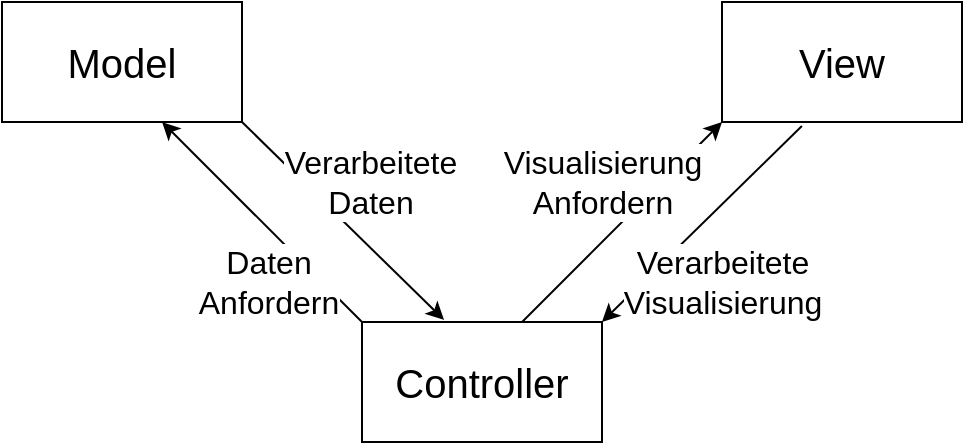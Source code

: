 <mxfile version="21.6.5" type="github">
  <diagram name="Page-1" id="6Fb1UpeegRMnGslX5uGk">
    <mxGraphModel dx="1215" dy="650" grid="1" gridSize="10" guides="1" tooltips="1" connect="1" arrows="1" fold="1" page="1" pageScale="1" pageWidth="850" pageHeight="1100" math="0" shadow="0">
      <root>
        <mxCell id="0" />
        <mxCell id="1" parent="0" />
        <mxCell id="Snfnm1RZUHgXp-elTZEX-1" value="&lt;font style=&quot;font-size: 20px;&quot;&gt;Model&lt;/font&gt;" style="rounded=0;whiteSpace=wrap;html=1;" parent="1" vertex="1">
          <mxGeometry x="120" y="120" width="120" height="60" as="geometry" />
        </mxCell>
        <mxCell id="Snfnm1RZUHgXp-elTZEX-2" value="&lt;font style=&quot;font-size: 20px;&quot;&gt;Controller&lt;/font&gt;" style="rounded=0;whiteSpace=wrap;html=1;" parent="1" vertex="1">
          <mxGeometry x="300" y="280" width="120" height="60" as="geometry" />
        </mxCell>
        <mxCell id="Snfnm1RZUHgXp-elTZEX-3" value="&lt;font style=&quot;font-size: 20px;&quot;&gt;View&lt;/font&gt;" style="rounded=0;whiteSpace=wrap;html=1;" parent="1" vertex="1">
          <mxGeometry x="480" y="120" width="120" height="60" as="geometry" />
        </mxCell>
        <mxCell id="Snfnm1RZUHgXp-elTZEX-6" value="" style="endArrow=classic;html=1;rounded=0;exitX=0;exitY=0;exitDx=0;exitDy=0;entryX=0.667;entryY=1;entryDx=0;entryDy=0;entryPerimeter=0;" parent="1" source="Snfnm1RZUHgXp-elTZEX-2" target="Snfnm1RZUHgXp-elTZEX-1" edge="1">
          <mxGeometry width="50" height="50" relative="1" as="geometry">
            <mxPoint x="155" y="280" as="sourcePoint" />
            <mxPoint x="205" y="230" as="targetPoint" />
            <Array as="points" />
          </mxGeometry>
        </mxCell>
        <mxCell id="Snfnm1RZUHgXp-elTZEX-10" value="&lt;div style=&quot;font-size: 16px;&quot;&gt;&lt;font style=&quot;font-size: 16px;&quot;&gt;Daten&lt;/font&gt;&lt;/div&gt;&lt;div style=&quot;font-size: 16px;&quot;&gt;&lt;font style=&quot;font-size: 16px;&quot;&gt;Anfordern&lt;/font&gt;&lt;/div&gt;" style="edgeLabel;html=1;align=center;verticalAlign=middle;resizable=0;points=[];" parent="Snfnm1RZUHgXp-elTZEX-6" vertex="1" connectable="0">
          <mxGeometry x="-0.338" relative="1" as="geometry">
            <mxPoint x="-14" y="13" as="offset" />
          </mxGeometry>
        </mxCell>
        <mxCell id="Snfnm1RZUHgXp-elTZEX-7" value="&lt;font style=&quot;font-size: 16px;&quot;&gt;Verarbeitete&lt;br&gt;Visualisierung&lt;/font&gt;" style="endArrow=classic;html=1;rounded=0;exitX=0.333;exitY=1.033;exitDx=0;exitDy=0;exitPerimeter=0;entryX=1;entryY=0;entryDx=0;entryDy=0;" parent="1" source="Snfnm1RZUHgXp-elTZEX-3" target="Snfnm1RZUHgXp-elTZEX-2" edge="1">
          <mxGeometry x="0.188" y="28" width="50" height="50" relative="1" as="geometry">
            <mxPoint x="400" y="370" as="sourcePoint" />
            <mxPoint x="450" y="320" as="targetPoint" />
            <Array as="points" />
            <mxPoint as="offset" />
          </mxGeometry>
        </mxCell>
        <mxCell id="Snfnm1RZUHgXp-elTZEX-8" value="" style="endArrow=classic;html=1;rounded=0;entryX=0.342;entryY=-0.017;entryDx=0;entryDy=0;exitX=1;exitY=1;exitDx=0;exitDy=0;entryPerimeter=0;" parent="1" source="Snfnm1RZUHgXp-elTZEX-1" target="Snfnm1RZUHgXp-elTZEX-2" edge="1">
          <mxGeometry width="50" height="50" relative="1" as="geometry">
            <mxPoint x="400" y="370" as="sourcePoint" />
            <mxPoint x="450" y="320" as="targetPoint" />
            <Array as="points" />
          </mxGeometry>
        </mxCell>
        <mxCell id="Snfnm1RZUHgXp-elTZEX-11" value="&lt;font style=&quot;font-size: 16px;&quot;&gt;Verarbeitete&lt;br&gt;Daten&lt;/font&gt;" style="edgeLabel;html=1;align=center;verticalAlign=middle;resizable=0;points=[];" parent="Snfnm1RZUHgXp-elTZEX-8" vertex="1" connectable="0">
          <mxGeometry x="0.378" y="3" relative="1" as="geometry">
            <mxPoint x="-8" y="-36" as="offset" />
          </mxGeometry>
        </mxCell>
        <mxCell id="Snfnm1RZUHgXp-elTZEX-9" value="&lt;font style=&quot;font-size: 16px;&quot;&gt;Visualisierung&lt;br&gt;Anfordern&lt;/font&gt;" style="endArrow=classic;html=1;rounded=0;exitX=0.667;exitY=0;exitDx=0;exitDy=0;exitPerimeter=0;entryX=0;entryY=1;entryDx=0;entryDy=0;" parent="1" source="Snfnm1RZUHgXp-elTZEX-2" target="Snfnm1RZUHgXp-elTZEX-3" edge="1">
          <mxGeometry x="0.1" y="21" width="50" height="50" relative="1" as="geometry">
            <mxPoint x="400" y="370" as="sourcePoint" />
            <mxPoint x="450" y="320" as="targetPoint" />
            <mxPoint as="offset" />
          </mxGeometry>
        </mxCell>
      </root>
    </mxGraphModel>
  </diagram>
</mxfile>
